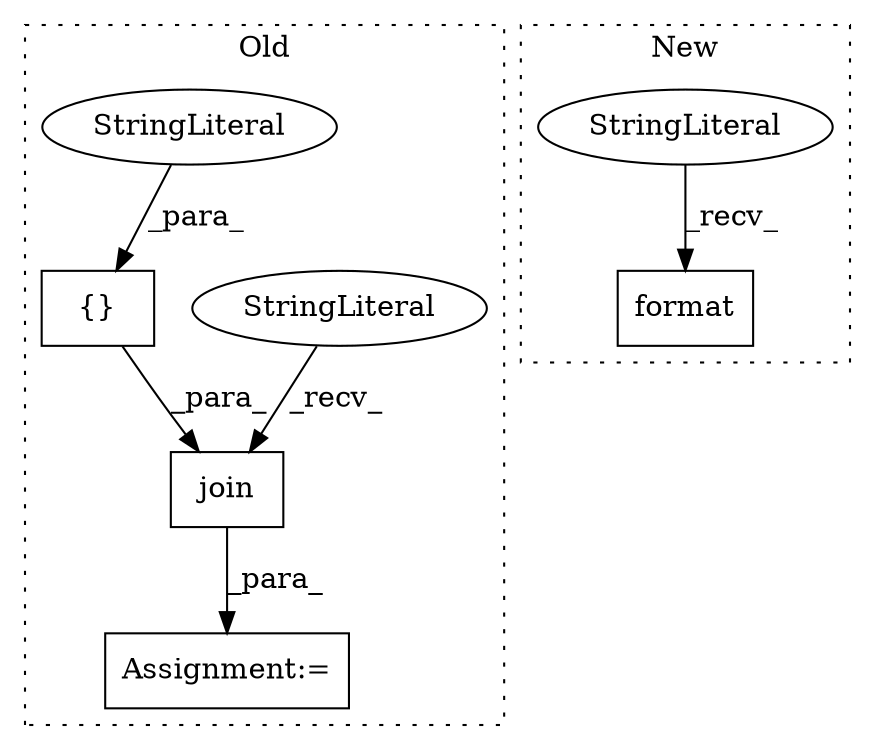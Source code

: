 digraph G {
subgraph cluster0 {
1 [label="join" a="32" s="3659,3687" l="5,1" shape="box"];
4 [label="StringLiteral" a="45" s="3656" l="2" shape="ellipse"];
5 [label="Assignment:=" a="7" s="3655" l="1" shape="box"];
6 [label="{}" a="4" s="3676,3682" l="1,1" shape="box"];
7 [label="StringLiteral" a="45" s="3677" l="5" shape="ellipse"];
label = "Old";
style="dotted";
}
subgraph cluster1 {
2 [label="format" a="32" s="3997,4079" l="7,1" shape="box"];
3 [label="StringLiteral" a="45" s="3630" l="366" shape="ellipse"];
label = "New";
style="dotted";
}
1 -> 5 [label="_para_"];
3 -> 2 [label="_recv_"];
4 -> 1 [label="_recv_"];
6 -> 1 [label="_para_"];
7 -> 6 [label="_para_"];
}